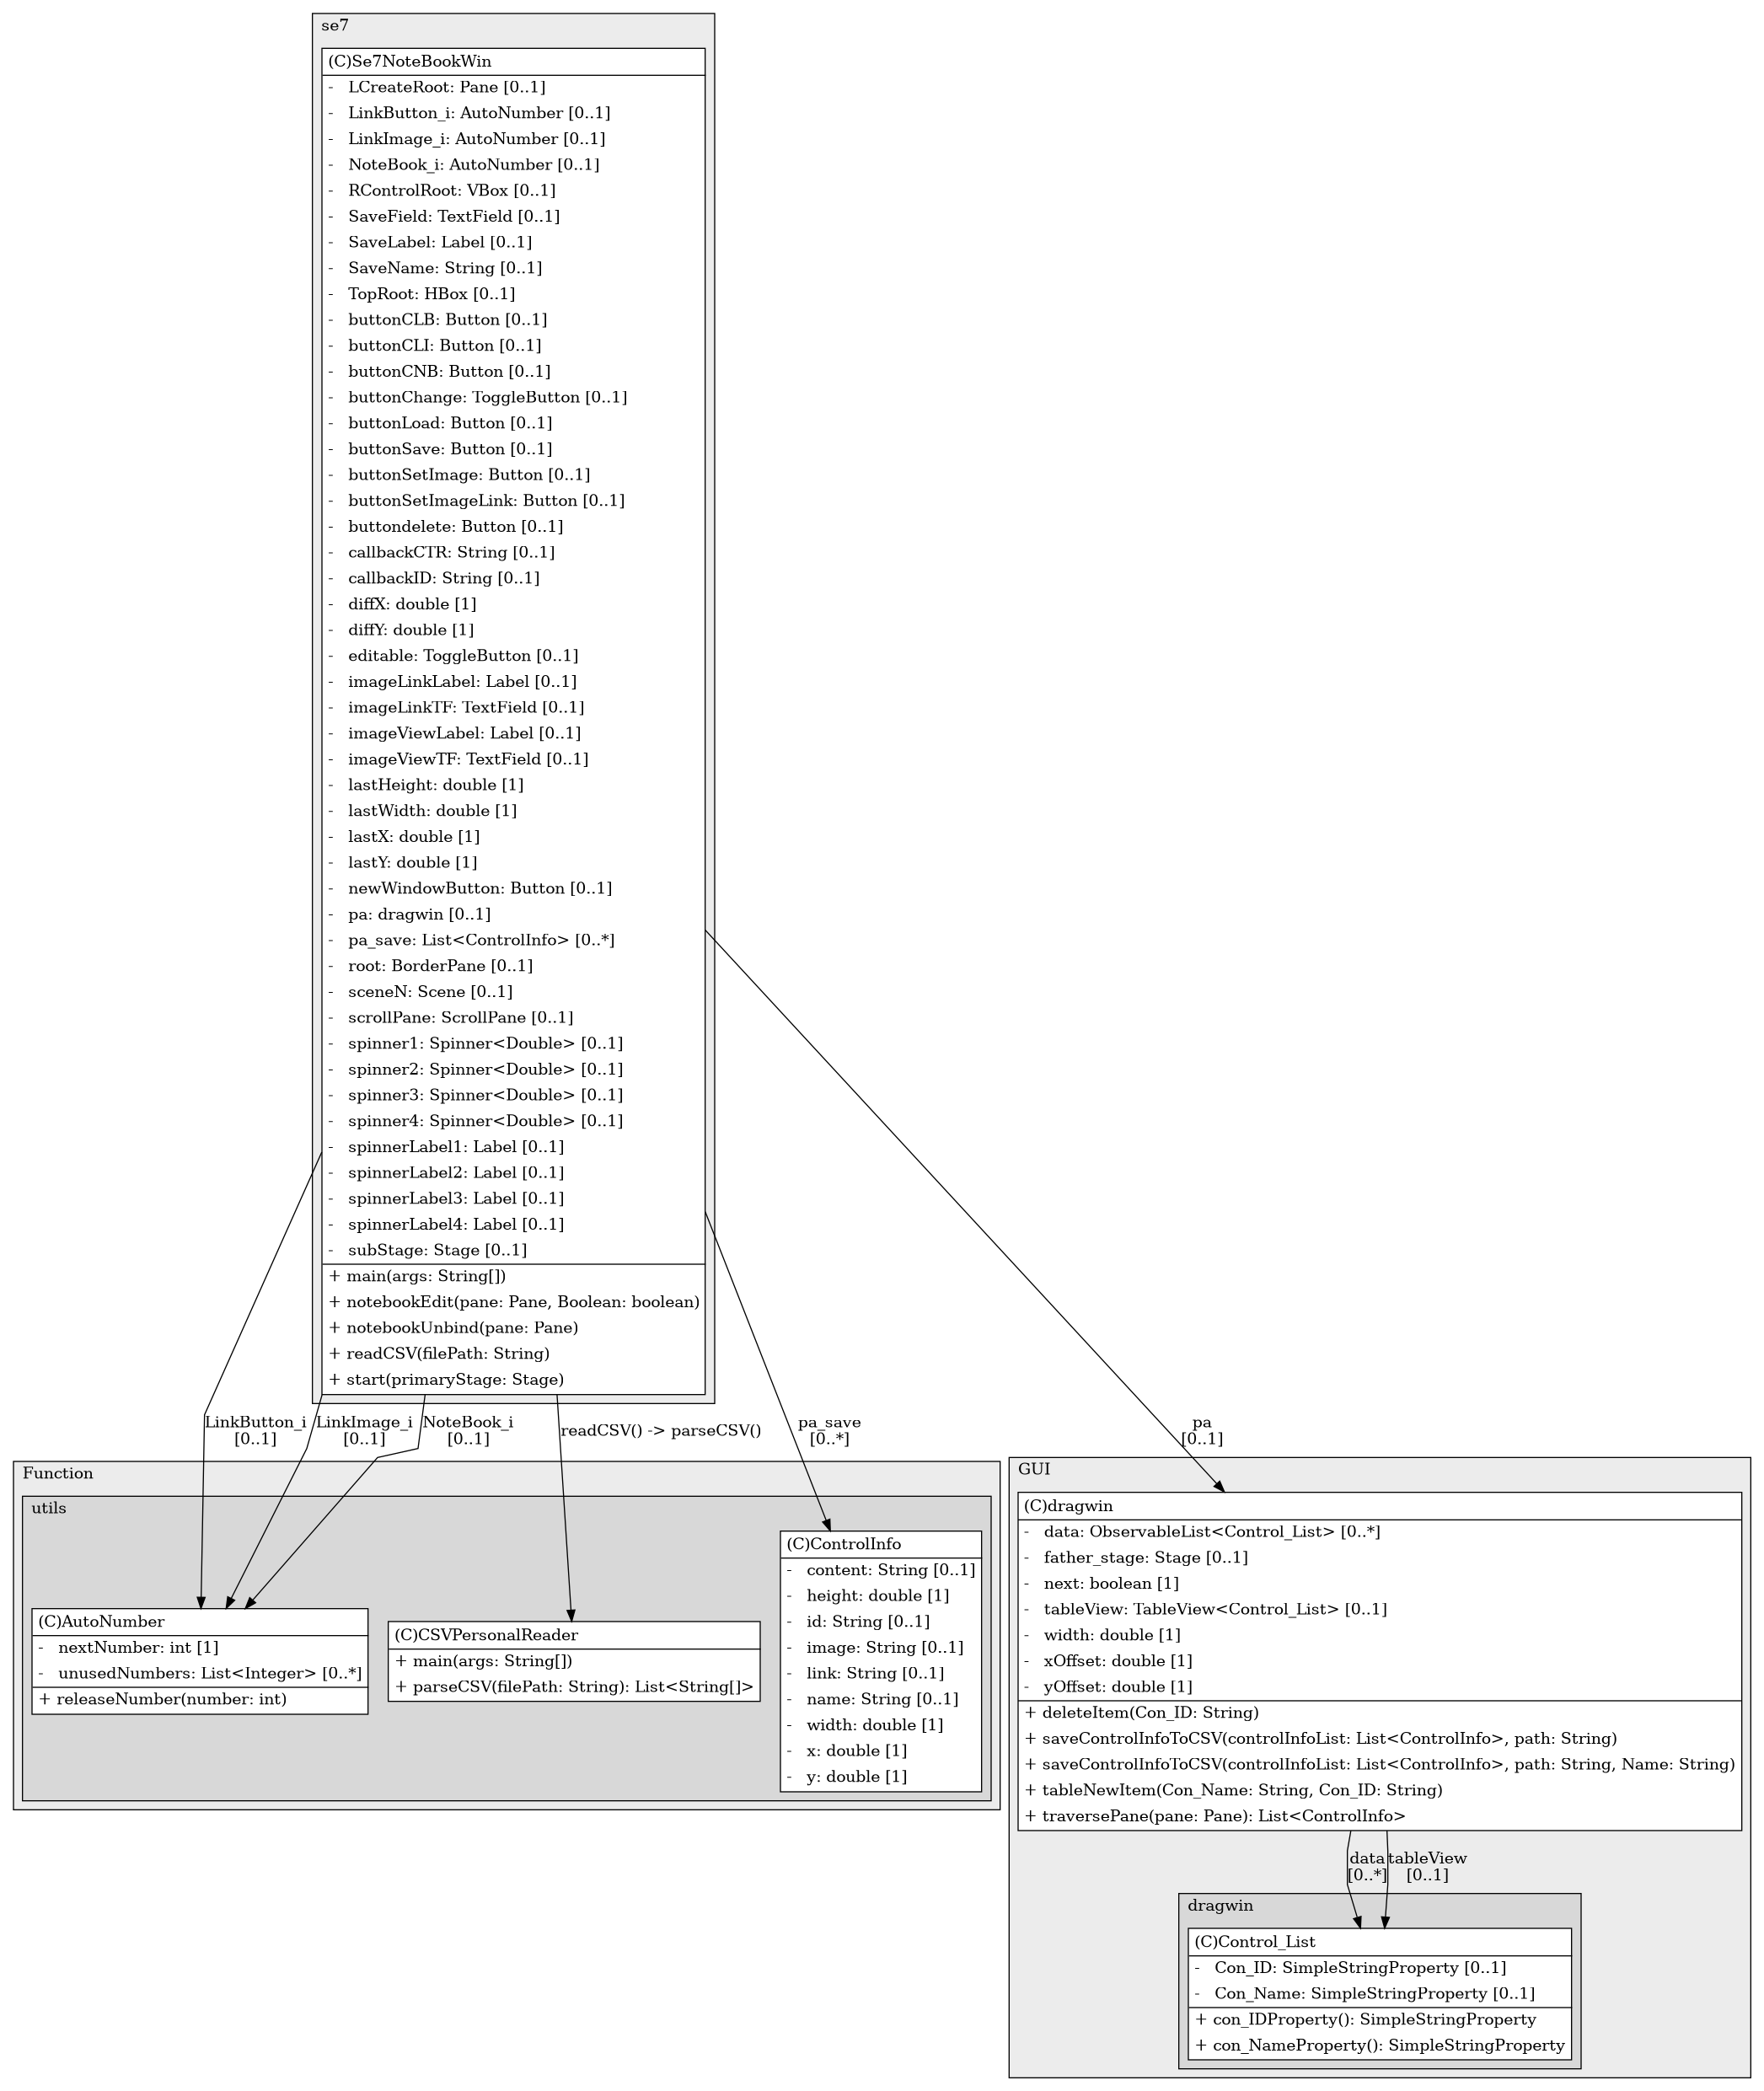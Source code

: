 @startuml

/' diagram meta data start
config=StructureConfiguration;
{
  "projectClassification": {
    "searchMode": "OpenProject", // OpenProject, AllProjects
    "includedProjects": "",
    "pathEndKeywords": "*.impl",
    "isClientPath": "",
    "isClientName": "",
    "isTestPath": "",
    "isTestName": "",
    "isMappingPath": "",
    "isMappingName": "",
    "isDataAccessPath": "",
    "isDataAccessName": "",
    "isDataStructurePath": "",
    "isDataStructureName": "",
    "isInterfaceStructuresPath": "",
    "isInterfaceStructuresName": "",
    "isEntryPointPath": "",
    "isEntryPointName": "",
    "treatFinalFieldsAsMandatory": false
  },
  "graphRestriction": {
    "classPackageExcludeFilter": "",
    "classPackageIncludeFilter": "",
    "classNameExcludeFilter": "",
    "classNameIncludeFilter": "",
    "methodNameExcludeFilter": "",
    "methodNameIncludeFilter": "",
    "removeByInheritance": "", // inheritance/annotation based filtering is done in a second step
    "removeByAnnotation": "",
    "removeByClassPackage": "", // cleanup the graph after inheritance/annotation based filtering is done
    "removeByClassName": "",
    "cutMappings": false,
    "cutEnum": true,
    "cutTests": true,
    "cutClient": true,
    "cutDataAccess": false,
    "cutInterfaceStructures": false,
    "cutDataStructures": false,
    "cutGetterAndSetter": true,
    "cutConstructors": true
  },
  "graphTraversal": {
    "forwardDepth": 6,
    "backwardDepth": 6,
    "classPackageExcludeFilter": "",
    "classPackageIncludeFilter": "",
    "classNameExcludeFilter": "",
    "classNameIncludeFilter": "",
    "methodNameExcludeFilter": "",
    "methodNameIncludeFilter": "",
    "hideMappings": false,
    "hideDataStructures": false,
    "hidePrivateMethods": true,
    "hideInterfaceCalls": true, // indirection: implementation -> interface (is hidden) -> implementation
    "onlyShowApplicationEntryPoints": false, // root node is included
    "useMethodCallsForStructureDiagram": "ForwardOnly" // ForwardOnly, BothDirections, No
  },
  "details": {
    "aggregation": "GroupByClass", // ByClass, GroupByClass, None
    "showClassGenericTypes": true,
    "showMethods": true,
    "showMethodParameterNames": true,
    "showMethodParameterTypes": true,
    "showMethodReturnType": true,
    "showPackageLevels": 2,
    "showDetailedClassStructure": true
  },
  "rootClass": "se7.Se7NoteBookWin",
  "extensionCallbackMethod": "" // qualified.class.name#methodName - signature: public static String method(String)
}
diagram meta data end '/



digraph g {
    rankdir="TB"
    splines=polyline
    

'nodes 
subgraph cluster_113701 { 
   	label=se7
	labeljust=l
	fillcolor="#ececec"
	style=filled
   
   Se7NoteBookWin113701[
	label=<<TABLE BORDER="1" CELLBORDER="0" CELLPADDING="4" CELLSPACING="0">
<TR><TD ALIGN="LEFT" >(C)Se7NoteBookWin</TD></TR>
<HR/>
<TR><TD ALIGN="LEFT" >-   LCreateRoot: Pane [0..1]</TD></TR>
<TR><TD ALIGN="LEFT" >-   LinkButton_i: AutoNumber [0..1]</TD></TR>
<TR><TD ALIGN="LEFT" >-   LinkImage_i: AutoNumber [0..1]</TD></TR>
<TR><TD ALIGN="LEFT" >-   NoteBook_i: AutoNumber [0..1]</TD></TR>
<TR><TD ALIGN="LEFT" >-   RControlRoot: VBox [0..1]</TD></TR>
<TR><TD ALIGN="LEFT" >-   SaveField: TextField [0..1]</TD></TR>
<TR><TD ALIGN="LEFT" >-   SaveLabel: Label [0..1]</TD></TR>
<TR><TD ALIGN="LEFT" >-   SaveName: String [0..1]</TD></TR>
<TR><TD ALIGN="LEFT" >-   TopRoot: HBox [0..1]</TD></TR>
<TR><TD ALIGN="LEFT" >-   buttonCLB: Button [0..1]</TD></TR>
<TR><TD ALIGN="LEFT" >-   buttonCLI: Button [0..1]</TD></TR>
<TR><TD ALIGN="LEFT" >-   buttonCNB: Button [0..1]</TD></TR>
<TR><TD ALIGN="LEFT" >-   buttonChange: ToggleButton [0..1]</TD></TR>
<TR><TD ALIGN="LEFT" >-   buttonLoad: Button [0..1]</TD></TR>
<TR><TD ALIGN="LEFT" >-   buttonSave: Button [0..1]</TD></TR>
<TR><TD ALIGN="LEFT" >-   buttonSetImage: Button [0..1]</TD></TR>
<TR><TD ALIGN="LEFT" >-   buttonSetImageLink: Button [0..1]</TD></TR>
<TR><TD ALIGN="LEFT" >-   buttondelete: Button [0..1]</TD></TR>
<TR><TD ALIGN="LEFT" >-   callbackCTR: String [0..1]</TD></TR>
<TR><TD ALIGN="LEFT" >-   callbackID: String [0..1]</TD></TR>
<TR><TD ALIGN="LEFT" >-   diffX: double [1]</TD></TR>
<TR><TD ALIGN="LEFT" >-   diffY: double [1]</TD></TR>
<TR><TD ALIGN="LEFT" >-   editable: ToggleButton [0..1]</TD></TR>
<TR><TD ALIGN="LEFT" >-   imageLinkLabel: Label [0..1]</TD></TR>
<TR><TD ALIGN="LEFT" >-   imageLinkTF: TextField [0..1]</TD></TR>
<TR><TD ALIGN="LEFT" >-   imageViewLabel: Label [0..1]</TD></TR>
<TR><TD ALIGN="LEFT" >-   imageViewTF: TextField [0..1]</TD></TR>
<TR><TD ALIGN="LEFT" >-   lastHeight: double [1]</TD></TR>
<TR><TD ALIGN="LEFT" >-   lastWidth: double [1]</TD></TR>
<TR><TD ALIGN="LEFT" >-   lastX: double [1]</TD></TR>
<TR><TD ALIGN="LEFT" >-   lastY: double [1]</TD></TR>
<TR><TD ALIGN="LEFT" >-   newWindowButton: Button [0..1]</TD></TR>
<TR><TD ALIGN="LEFT" >-   pa: dragwin [0..1]</TD></TR>
<TR><TD ALIGN="LEFT" >-   pa_save: List&lt;ControlInfo&gt; [0..*]</TD></TR>
<TR><TD ALIGN="LEFT" >-   root: BorderPane [0..1]</TD></TR>
<TR><TD ALIGN="LEFT" >-   sceneN: Scene [0..1]</TD></TR>
<TR><TD ALIGN="LEFT" >-   scrollPane: ScrollPane [0..1]</TD></TR>
<TR><TD ALIGN="LEFT" >-   spinner1: Spinner&lt;Double&gt; [0..1]</TD></TR>
<TR><TD ALIGN="LEFT" >-   spinner2: Spinner&lt;Double&gt; [0..1]</TD></TR>
<TR><TD ALIGN="LEFT" >-   spinner3: Spinner&lt;Double&gt; [0..1]</TD></TR>
<TR><TD ALIGN="LEFT" >-   spinner4: Spinner&lt;Double&gt; [0..1]</TD></TR>
<TR><TD ALIGN="LEFT" >-   spinnerLabel1: Label [0..1]</TD></TR>
<TR><TD ALIGN="LEFT" >-   spinnerLabel2: Label [0..1]</TD></TR>
<TR><TD ALIGN="LEFT" >-   spinnerLabel3: Label [0..1]</TD></TR>
<TR><TD ALIGN="LEFT" >-   spinnerLabel4: Label [0..1]</TD></TR>
<TR><TD ALIGN="LEFT" >-   subStage: Stage [0..1]</TD></TR>
<HR/>
<TR><TD ALIGN="LEFT" >+ main(args: String[])</TD></TR>
<TR><TD ALIGN="LEFT" >+ notebookEdit(pane: Pane, Boolean: boolean)</TD></TR>
<TR><TD ALIGN="LEFT" >+ notebookUnbind(pane: Pane)</TD></TR>
<TR><TD ALIGN="LEFT" >+ readCSV(filePath: String)</TD></TR>
<TR><TD ALIGN="LEFT" >+ start(primaryStage: Stage)</TD></TR>
</TABLE>>
	style=filled
	margin=0
	shape=plaintext
	fillcolor="#FFFFFF"
];
} 

subgraph cluster_1445582840 { 
   	label=Function
	labeljust=l
	fillcolor="#ececec"
	style=filled
   
   subgraph cluster_1130101563 { 
   	label=utils
	labeljust=l
	fillcolor="#d8d8d8"
	style=filled
   
   AutoNumber5445596[
	label=<<TABLE BORDER="1" CELLBORDER="0" CELLPADDING="4" CELLSPACING="0">
<TR><TD ALIGN="LEFT" >(C)AutoNumber</TD></TR>
<HR/>
<TR><TD ALIGN="LEFT" >-   nextNumber: int [1]</TD></TR>
<TR><TD ALIGN="LEFT" >-   unusedNumbers: List&lt;Integer&gt; [0..*]</TD></TR>
<HR/>
<TR><TD ALIGN="LEFT" >+ releaseNumber(number: int)</TD></TR>
</TABLE>>
	style=filled
	margin=0
	shape=plaintext
	fillcolor="#FFFFFF"
];

CSVPersonalReader5445596[
	label=<<TABLE BORDER="1" CELLBORDER="0" CELLPADDING="4" CELLSPACING="0">
<TR><TD ALIGN="LEFT" >(C)CSVPersonalReader</TD></TR>
<HR/>
<TR><TD ALIGN="LEFT" >+ main(args: String[])</TD></TR>
<TR><TD ALIGN="LEFT" >+ parseCSV(filePath: String): List&lt;String[]&gt;</TD></TR>
</TABLE>>
	style=filled
	margin=0
	shape=plaintext
	fillcolor="#FFFFFF"
];

ControlInfo5445596[
	label=<<TABLE BORDER="1" CELLBORDER="0" CELLPADDING="4" CELLSPACING="0">
<TR><TD ALIGN="LEFT" >(C)ControlInfo</TD></TR>
<HR/>
<TR><TD ALIGN="LEFT" >-   content: String [0..1]</TD></TR>
<TR><TD ALIGN="LEFT" >-   height: double [1]</TD></TR>
<TR><TD ALIGN="LEFT" >-   id: String [0..1]</TD></TR>
<TR><TD ALIGN="LEFT" >-   image: String [0..1]</TD></TR>
<TR><TD ALIGN="LEFT" >-   link: String [0..1]</TD></TR>
<TR><TD ALIGN="LEFT" >-   name: String [0..1]</TD></TR>
<TR><TD ALIGN="LEFT" >-   width: double [1]</TD></TR>
<TR><TD ALIGN="LEFT" >-   x: double [1]</TD></TR>
<TR><TD ALIGN="LEFT" >-   y: double [1]</TD></TR>
</TABLE>>
	style=filled
	margin=0
	shape=plaintext
	fillcolor="#FFFFFF"
];
} 
} 

subgraph cluster_70939 { 
   	label=GUI
	labeljust=l
	fillcolor="#ececec"
	style=filled
   
   dragwin1927487442[
	label=<<TABLE BORDER="1" CELLBORDER="0" CELLPADDING="4" CELLSPACING="0">
<TR><TD ALIGN="LEFT" >(C)dragwin</TD></TR>
<HR/>
<TR><TD ALIGN="LEFT" >-   data: ObservableList&lt;Control_List&gt; [0..*]</TD></TR>
<TR><TD ALIGN="LEFT" >-   father_stage: Stage [0..1]</TD></TR>
<TR><TD ALIGN="LEFT" >-   next: boolean [1]</TD></TR>
<TR><TD ALIGN="LEFT" >-   tableView: TableView&lt;Control_List&gt; [0..1]</TD></TR>
<TR><TD ALIGN="LEFT" >-   width: double [1]</TD></TR>
<TR><TD ALIGN="LEFT" >-   xOffset: double [1]</TD></TR>
<TR><TD ALIGN="LEFT" >-   yOffset: double [1]</TD></TR>
<HR/>
<TR><TD ALIGN="LEFT" >+ deleteItem(Con_ID: String)</TD></TR>
<TR><TD ALIGN="LEFT" >+ saveControlInfoToCSV(controlInfoList: List&lt;ControlInfo&gt;, path: String)</TD></TR>
<TR><TD ALIGN="LEFT" >+ saveControlInfoToCSV(controlInfoList: List&lt;ControlInfo&gt;, path: String, Name: String)</TD></TR>
<TR><TD ALIGN="LEFT" >+ tableNewItem(Con_Name: String, Con_ID: String)</TD></TR>
<TR><TD ALIGN="LEFT" >+ traversePane(pane: Pane): List&lt;ControlInfo&gt;</TD></TR>
</TABLE>>
	style=filled
	margin=0
	shape=plaintext
	fillcolor="#FFFFFF"
];

subgraph cluster_876020651 { 
   	label=dragwin
	labeljust=l
	fillcolor="#d8d8d8"
	style=filled
   
   Control_List437493748[
	label=<<TABLE BORDER="1" CELLBORDER="0" CELLPADDING="4" CELLSPACING="0">
<TR><TD ALIGN="LEFT" >(C)Control_List</TD></TR>
<HR/>
<TR><TD ALIGN="LEFT" >-   Con_ID: SimpleStringProperty [0..1]</TD></TR>
<TR><TD ALIGN="LEFT" >-   Con_Name: SimpleStringProperty [0..1]</TD></TR>
<HR/>
<TR><TD ALIGN="LEFT" >+ con_IDProperty(): SimpleStringProperty</TD></TR>
<TR><TD ALIGN="LEFT" >+ con_NameProperty(): SimpleStringProperty</TD></TR>
</TABLE>>
	style=filled
	margin=0
	shape=plaintext
	fillcolor="#FFFFFF"
];
} 
} 

'edges    
Se7NoteBookWin113701 -> AutoNumber5445596[label="LinkButton_i
[0..1]"];
Se7NoteBookWin113701 -> AutoNumber5445596[label="LinkImage_i
[0..1]"];
Se7NoteBookWin113701 -> AutoNumber5445596[label="NoteBook_i
[0..1]"];
Se7NoteBookWin113701 -> CSVPersonalReader5445596[label="readCSV() -> parseCSV()"];
Se7NoteBookWin113701 -> ControlInfo5445596[label="pa_save
[0..*]"];
Se7NoteBookWin113701 -> dragwin1927487442[label="pa
[0..1]"];
dragwin1927487442 -> Control_List437493748[label="data
[0..*]"];
dragwin1927487442 -> Control_List437493748[label="tableView
[0..1]"];
    
}
@enduml